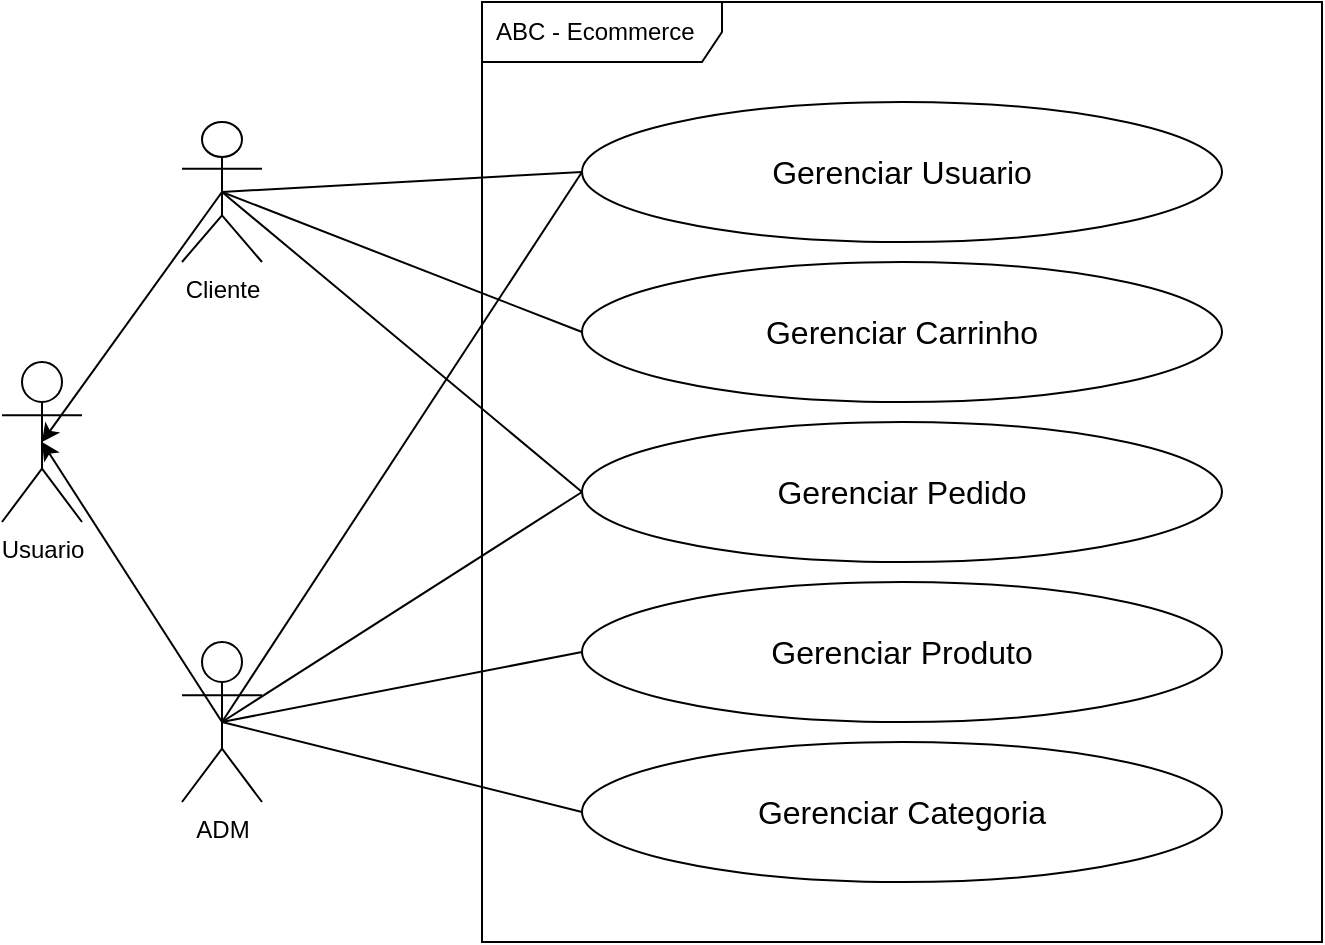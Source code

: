 <mxfile>
    <diagram id="zI7z5TguX2aLLStoXwni" name="Visão geral - Domínio">
        <mxGraphModel dx="860" dy="853" grid="1" gridSize="10" guides="1" tooltips="1" connect="1" arrows="1" fold="1" page="1" pageScale="1" pageWidth="1100" pageHeight="1700" math="0" shadow="0">
            <root>
                <mxCell id="0"/>
                <mxCell id="1" parent="0"/>
                <mxCell id="2" value="ABC - Ecommerce" style="shape=umlFrame;whiteSpace=wrap;html=1;width=120;height=30;boundedLbl=1;verticalAlign=middle;align=left;spacingLeft=5;" parent="1" vertex="1">
                    <mxGeometry x="310" y="60" width="420" height="470" as="geometry"/>
                </mxCell>
                <mxCell id="16" style="edgeStyle=none;html=1;entryX=0.5;entryY=0.5;entryDx=0;entryDy=0;entryPerimeter=0;exitX=0.5;exitY=0.5;exitDx=0;exitDy=0;exitPerimeter=0;" parent="1" source="3" target="13" edge="1">
                    <mxGeometry relative="1" as="geometry"/>
                </mxCell>
                <mxCell id="3" value="Cliente" style="shape=umlActor;verticalLabelPosition=bottom;verticalAlign=top;html=1;" parent="1" vertex="1">
                    <mxGeometry x="160" y="120" width="40" height="70" as="geometry"/>
                </mxCell>
                <mxCell id="17" style="edgeStyle=none;html=1;exitX=0.5;exitY=0.5;exitDx=0;exitDy=0;exitPerimeter=0;entryX=0.5;entryY=0.5;entryDx=0;entryDy=0;entryPerimeter=0;" parent="1" source="6" target="13" edge="1">
                    <mxGeometry relative="1" as="geometry"/>
                </mxCell>
                <mxCell id="6" value="ADM&lt;br&gt;" style="shape=umlActor;verticalLabelPosition=bottom;verticalAlign=top;html=1;" parent="1" vertex="1">
                    <mxGeometry x="160" y="380" width="40" height="80" as="geometry"/>
                </mxCell>
                <mxCell id="13" value="Usuario" style="shape=umlActor;verticalLabelPosition=bottom;verticalAlign=top;html=1;" parent="1" vertex="1">
                    <mxGeometry x="70" y="240" width="40" height="80" as="geometry"/>
                </mxCell>
                <mxCell id="27" style="edgeStyle=none;html=1;exitX=0;exitY=0.5;exitDx=0;exitDy=0;entryX=0.5;entryY=0.5;entryDx=0;entryDy=0;entryPerimeter=0;fontSize=16;endArrow=none;endFill=0;" parent="1" source="19" target="6" edge="1">
                    <mxGeometry relative="1" as="geometry"/>
                </mxCell>
                <mxCell id="32" style="edgeStyle=none;html=1;exitX=0;exitY=0.5;exitDx=0;exitDy=0;entryX=0.5;entryY=0.5;entryDx=0;entryDy=0;entryPerimeter=0;fontSize=16;endArrow=none;endFill=0;" parent="1" source="19" target="3" edge="1">
                    <mxGeometry relative="1" as="geometry"/>
                </mxCell>
                <mxCell id="19" value="Gerenciar Usuario" style="ellipse;whiteSpace=wrap;html=1;fontSize=16;" parent="1" vertex="1">
                    <mxGeometry x="360" y="110" width="320" height="70" as="geometry"/>
                </mxCell>
                <mxCell id="28" style="edgeStyle=none;html=1;exitX=0;exitY=0.5;exitDx=0;exitDy=0;entryX=0.5;entryY=0.5;entryDx=0;entryDy=0;entryPerimeter=0;fontSize=16;endArrow=none;endFill=0;" parent="1" source="22" target="3" edge="1">
                    <mxGeometry relative="1" as="geometry"/>
                </mxCell>
                <mxCell id="22" value="Gerenciar Carrinho" style="ellipse;whiteSpace=wrap;html=1;fontSize=16;" parent="1" vertex="1">
                    <mxGeometry x="360" y="190" width="320" height="70" as="geometry"/>
                </mxCell>
                <mxCell id="29" style="edgeStyle=none;html=1;exitX=0;exitY=0.5;exitDx=0;exitDy=0;entryX=0.5;entryY=0.5;entryDx=0;entryDy=0;entryPerimeter=0;fontSize=16;endArrow=none;endFill=0;" parent="1" source="23" target="3" edge="1">
                    <mxGeometry relative="1" as="geometry"/>
                </mxCell>
                <mxCell id="33" style="edgeStyle=none;html=1;exitX=0;exitY=0.5;exitDx=0;exitDy=0;fontSize=16;endArrow=none;endFill=0;" parent="1" source="23" edge="1">
                    <mxGeometry relative="1" as="geometry">
                        <mxPoint x="180" y="420" as="targetPoint"/>
                    </mxGeometry>
                </mxCell>
                <mxCell id="23" value="Gerenciar Pedido" style="ellipse;whiteSpace=wrap;html=1;fontSize=16;" parent="1" vertex="1">
                    <mxGeometry x="360" y="270" width="320" height="70" as="geometry"/>
                </mxCell>
                <mxCell id="30" style="edgeStyle=none;html=1;exitX=0;exitY=0.5;exitDx=0;exitDy=0;entryX=0.5;entryY=0.5;entryDx=0;entryDy=0;entryPerimeter=0;fontSize=16;endArrow=none;endFill=0;" parent="1" source="24" target="6" edge="1">
                    <mxGeometry relative="1" as="geometry"/>
                </mxCell>
                <mxCell id="24" value="Gerenciar Produto" style="ellipse;whiteSpace=wrap;html=1;fontSize=16;" parent="1" vertex="1">
                    <mxGeometry x="360" y="350" width="320" height="70" as="geometry"/>
                </mxCell>
                <mxCell id="31" style="edgeStyle=none;html=1;exitX=0;exitY=0.5;exitDx=0;exitDy=0;entryX=0.5;entryY=0.5;entryDx=0;entryDy=0;entryPerimeter=0;fontSize=16;endArrow=none;endFill=0;" parent="1" source="25" target="6" edge="1">
                    <mxGeometry relative="1" as="geometry"/>
                </mxCell>
                <mxCell id="25" value="Gerenciar Categoria" style="ellipse;whiteSpace=wrap;html=1;fontSize=16;" parent="1" vertex="1">
                    <mxGeometry x="360" y="430" width="320" height="70" as="geometry"/>
                </mxCell>
            </root>
        </mxGraphModel>
    </diagram>
    <diagram id="GLVqv0_CnLoKLuRkPOwL" name="Subdomínio - Catálogo">
        <mxGraphModel dx="860" dy="853" grid="1" gridSize="10" guides="1" tooltips="1" connect="1" arrows="1" fold="1" page="1" pageScale="1" pageWidth="850" pageHeight="1100" math="0" shadow="0">
            <root>
                <mxCell id="0"/>
                <mxCell id="1" parent="0"/>
                <mxCell id="wu3oHUnsZfOFK7143xws-1" value="Subdomínio -Catálogo" style="shape=umlFrame;whiteSpace=wrap;html=1;width=140;height=30;boundedLbl=1;verticalAlign=middle;align=left;spacingLeft=5;" parent="1" vertex="1">
                    <mxGeometry x="115" y="150" width="705" height="660" as="geometry"/>
                </mxCell>
                <mxCell id="ufNDAmriy-0chbXxEiPn-1" value="ADM&lt;br&gt;" style="shape=umlActor;verticalLabelPosition=bottom;verticalAlign=top;html=1;" parent="1" vertex="1">
                    <mxGeometry x="20" y="390" width="40" height="80" as="geometry"/>
                </mxCell>
                <mxCell id="AKGZ8jYdksgai9jLoLdI-25" style="edgeStyle=none;html=1;exitX=0;exitY=0.5;exitDx=0;exitDy=0;endArrow=none;endFill=0;entryX=0.5;entryY=0.5;entryDx=0;entryDy=0;entryPerimeter=0;" parent="1" source="AKGZ8jYdksgai9jLoLdI-1" target="ufNDAmriy-0chbXxEiPn-1" edge="1">
                    <mxGeometry relative="1" as="geometry">
                        <mxPoint x="30.0" y="280.0" as="targetPoint"/>
                    </mxGeometry>
                </mxCell>
                <mxCell id="AKGZ8jYdksgai9jLoLdI-1" value="Gerenciar Produto" style="ellipse;whiteSpace=wrap;html=1;fontSize=16;" parent="1" vertex="1">
                    <mxGeometry x="142.5" y="570" width="150" height="50" as="geometry"/>
                </mxCell>
                <mxCell id="AKGZ8jYdksgai9jLoLdI-24" style="edgeStyle=none;html=1;exitX=0;exitY=0.5;exitDx=0;exitDy=0;entryX=0.5;entryY=0.5;entryDx=0;entryDy=0;entryPerimeter=0;endArrow=none;endFill=0;" parent="1" source="AKGZ8jYdksgai9jLoLdI-2" target="ufNDAmriy-0chbXxEiPn-1" edge="1">
                    <mxGeometry relative="1" as="geometry"/>
                </mxCell>
                <mxCell id="AKGZ8jYdksgai9jLoLdI-2" value="Gerenciar Categoria" style="ellipse;whiteSpace=wrap;html=1;fontSize=16;" parent="1" vertex="1">
                    <mxGeometry x="140" y="190" width="155" height="50" as="geometry"/>
                </mxCell>
                <mxCell id="AKGZ8jYdksgai9jLoLdI-3" value="Criar categoria" style="ellipse;whiteSpace=wrap;html=1;fontSize=16;" parent="1" vertex="1">
                    <mxGeometry x="380" y="170" width="150" height="50" as="geometry"/>
                </mxCell>
                <mxCell id="AKGZ8jYdksgai9jLoLdI-4" value="Recuperar categoria" style="ellipse;whiteSpace=wrap;html=1;fontSize=16;" parent="1" vertex="1">
                    <mxGeometry x="380" y="230" width="150" height="50" as="geometry"/>
                </mxCell>
                <mxCell id="AKGZ8jYdksgai9jLoLdI-5" value="Atualizar categoria" style="ellipse;whiteSpace=wrap;html=1;fontSize=16;" parent="1" vertex="1">
                    <mxGeometry x="380" y="295" width="150" height="50" as="geometry"/>
                </mxCell>
                <mxCell id="AKGZ8jYdksgai9jLoLdI-6" value="Deletar categoria" style="ellipse;whiteSpace=wrap;html=1;fontSize=16;" parent="1" vertex="1">
                    <mxGeometry x="380" y="360" width="150" height="50" as="geometry"/>
                </mxCell>
                <mxCell id="AKGZ8jYdksgai9jLoLdI-7" value="Extends" style="endArrow=openThin;endSize=16;endFill=0;html=1;exitX=0;exitY=0.5;exitDx=0;exitDy=0;dashed=1;" parent="1" source="AKGZ8jYdksgai9jLoLdI-3" target="AKGZ8jYdksgai9jLoLdI-2" edge="1">
                    <mxGeometry width="160" relative="1" as="geometry">
                        <mxPoint x="235" y="249" as="sourcePoint"/>
                        <mxPoint x="395" y="249" as="targetPoint"/>
                        <Array as="points"/>
                        <mxPoint as="offset"/>
                    </mxGeometry>
                </mxCell>
                <mxCell id="AKGZ8jYdksgai9jLoLdI-8" value="Extends" style="endArrow=openThin;endSize=16;endFill=0;html=1;exitX=0;exitY=0.5;exitDx=0;exitDy=0;dashed=1;entryX=1;entryY=0.5;entryDx=0;entryDy=0;" parent="1" source="AKGZ8jYdksgai9jLoLdI-4" target="AKGZ8jYdksgai9jLoLdI-2" edge="1">
                    <mxGeometry x="0.109" y="-3" width="160" relative="1" as="geometry">
                        <mxPoint x="366.5" y="232.28" as="sourcePoint"/>
                        <mxPoint x="259.997" y="264.997" as="targetPoint"/>
                        <Array as="points"/>
                        <mxPoint as="offset"/>
                    </mxGeometry>
                </mxCell>
                <mxCell id="AKGZ8jYdksgai9jLoLdI-9" value="Extends" style="endArrow=openThin;endSize=16;endFill=0;html=1;exitX=0;exitY=0.5;exitDx=0;exitDy=0;dashed=1;entryX=1;entryY=1;entryDx=0;entryDy=0;" parent="1" source="AKGZ8jYdksgai9jLoLdI-5" target="AKGZ8jYdksgai9jLoLdI-2" edge="1">
                    <mxGeometry x="0.109" y="-3" width="160" relative="1" as="geometry">
                        <mxPoint x="366.5" y="282.28" as="sourcePoint"/>
                        <mxPoint x="259.997" y="314.997" as="targetPoint"/>
                        <Array as="points"/>
                        <mxPoint as="offset"/>
                    </mxGeometry>
                </mxCell>
                <mxCell id="AKGZ8jYdksgai9jLoLdI-11" value="Extends" style="endArrow=openThin;endSize=16;endFill=0;html=1;exitX=0;exitY=0.5;exitDx=0;exitDy=0;dashed=1;" parent="1" source="AKGZ8jYdksgai9jLoLdI-6" target="AKGZ8jYdksgai9jLoLdI-2" edge="1">
                    <mxGeometry x="0.109" y="-3" width="160" relative="1" as="geometry">
                        <mxPoint x="380.0" y="337.29" as="sourcePoint"/>
                        <mxPoint x="272.202" y="279.999" as="targetPoint"/>
                        <Array as="points"/>
                        <mxPoint as="offset"/>
                    </mxGeometry>
                </mxCell>
                <mxCell id="AKGZ8jYdksgai9jLoLdI-14" style="edgeStyle=none;html=1;exitX=0;exitY=0.5;exitDx=0;exitDy=0;entryX=1;entryY=0.5;entryDx=0;entryDy=0;endArrow=classic;endFill=1;" parent="1" source="AKGZ8jYdksgai9jLoLdI-12" target="AKGZ8jYdksgai9jLoLdI-4" edge="1">
                    <mxGeometry relative="1" as="geometry"/>
                </mxCell>
                <mxCell id="AKGZ8jYdksgai9jLoLdI-12" value="Recuperar categoria por ID" style="ellipse;whiteSpace=wrap;html=1;fontSize=16;" parent="1" vertex="1">
                    <mxGeometry x="570" y="170" width="150" height="50" as="geometry"/>
                </mxCell>
                <mxCell id="AKGZ8jYdksgai9jLoLdI-15" style="edgeStyle=none;html=1;exitX=0;exitY=0.5;exitDx=0;exitDy=0;endArrow=classic;endFill=1;" parent="1" source="AKGZ8jYdksgai9jLoLdI-13" edge="1">
                    <mxGeometry relative="1" as="geometry">
                        <mxPoint x="530" y="255" as="targetPoint"/>
                    </mxGeometry>
                </mxCell>
                <mxCell id="AKGZ8jYdksgai9jLoLdI-13" value="Recuperar categoria por filtro&lt;br&gt;" style="ellipse;whiteSpace=wrap;html=1;fontSize=16;" parent="1" vertex="1">
                    <mxGeometry x="570" y="230" width="150" height="50" as="geometry"/>
                </mxCell>
                <mxCell id="AKGZ8jYdksgai9jLoLdI-16" value="Criar produto" style="ellipse;whiteSpace=wrap;html=1;fontSize=16;" parent="1" vertex="1">
                    <mxGeometry x="382.5" y="470" width="150" height="50" as="geometry"/>
                </mxCell>
                <mxCell id="AKGZ8jYdksgai9jLoLdI-17" value="Recuperar produto" style="ellipse;whiteSpace=wrap;html=1;fontSize=16;" parent="1" vertex="1">
                    <mxGeometry x="382.5" y="530" width="150" height="50" as="geometry"/>
                </mxCell>
                <mxCell id="AKGZ8jYdksgai9jLoLdI-18" value="Atualizar produto" style="ellipse;whiteSpace=wrap;html=1;fontSize=16;" parent="1" vertex="1">
                    <mxGeometry x="382.5" y="595" width="150" height="50" as="geometry"/>
                </mxCell>
                <mxCell id="AKGZ8jYdksgai9jLoLdI-19" value="Deletar produto" style="ellipse;whiteSpace=wrap;html=1;fontSize=16;" parent="1" vertex="1">
                    <mxGeometry x="382.5" y="660" width="150" height="50" as="geometry"/>
                </mxCell>
                <mxCell id="AKGZ8jYdksgai9jLoLdI-20" value="Extends" style="endArrow=openThin;endSize=16;endFill=0;html=1;exitX=0;exitY=0.5;exitDx=0;exitDy=0;dashed=1;entryX=1;entryY=0;entryDx=0;entryDy=0;" parent="1" source="AKGZ8jYdksgai9jLoLdI-16" target="AKGZ8jYdksgai9jLoLdI-1" edge="1">
                    <mxGeometry x="0.109" y="-3" width="160" relative="1" as="geometry">
                        <mxPoint x="432.19" y="666.11" as="sourcePoint"/>
                        <mxPoint x="293" y="595" as="targetPoint"/>
                        <Array as="points"/>
                        <mxPoint as="offset"/>
                    </mxGeometry>
                </mxCell>
                <mxCell id="AKGZ8jYdksgai9jLoLdI-21" value="Extends" style="endArrow=openThin;endSize=16;endFill=0;html=1;exitX=0;exitY=0.5;exitDx=0;exitDy=0;dashed=1;entryX=1;entryY=0.5;entryDx=0;entryDy=0;" parent="1" source="AKGZ8jYdksgai9jLoLdI-17" target="AKGZ8jYdksgai9jLoLdI-1" edge="1">
                    <mxGeometry x="0.109" y="-3" width="160" relative="1" as="geometry">
                        <mxPoint x="392.5" y="505" as="sourcePoint"/>
                        <mxPoint x="302.5" y="605" as="targetPoint"/>
                        <Array as="points"/>
                        <mxPoint as="offset"/>
                    </mxGeometry>
                </mxCell>
                <mxCell id="AKGZ8jYdksgai9jLoLdI-22" value="Extends" style="endArrow=openThin;endSize=16;endFill=0;html=1;exitX=0;exitY=0.5;exitDx=0;exitDy=0;dashed=1;entryX=1;entryY=1;entryDx=0;entryDy=0;" parent="1" source="AKGZ8jYdksgai9jLoLdI-18" target="AKGZ8jYdksgai9jLoLdI-1" edge="1">
                    <mxGeometry x="0.109" y="-3" width="160" relative="1" as="geometry">
                        <mxPoint x="392.5" y="565" as="sourcePoint"/>
                        <mxPoint x="302.5" y="605" as="targetPoint"/>
                        <Array as="points"/>
                        <mxPoint as="offset"/>
                    </mxGeometry>
                </mxCell>
                <mxCell id="AKGZ8jYdksgai9jLoLdI-23" value="Extends" style="endArrow=openThin;endSize=16;endFill=0;html=1;exitX=0;exitY=0.5;exitDx=0;exitDy=0;dashed=1;" parent="1" source="AKGZ8jYdksgai9jLoLdI-19" edge="1">
                    <mxGeometry x="0.109" y="-3" width="160" relative="1" as="geometry">
                        <mxPoint x="392.5" y="630" as="sourcePoint"/>
                        <mxPoint x="218" y="620" as="targetPoint"/>
                        <Array as="points"/>
                        <mxPoint as="offset"/>
                    </mxGeometry>
                </mxCell>
                <mxCell id="AKGZ8jYdksgai9jLoLdI-28" style="edgeStyle=none;html=1;exitX=0;exitY=0.5;exitDx=0;exitDy=0;entryX=1;entryY=0;entryDx=0;entryDy=0;endArrow=classic;endFill=1;" parent="1" source="AKGZ8jYdksgai9jLoLdI-26" target="AKGZ8jYdksgai9jLoLdI-17" edge="1">
                    <mxGeometry relative="1" as="geometry"/>
                </mxCell>
                <mxCell id="AKGZ8jYdksgai9jLoLdI-26" value="Recuperar produto por ID" style="ellipse;whiteSpace=wrap;html=1;fontSize=16;" parent="1" vertex="1">
                    <mxGeometry x="580" y="470" width="150" height="50" as="geometry"/>
                </mxCell>
                <mxCell id="AKGZ8jYdksgai9jLoLdI-29" style="edgeStyle=none;html=1;exitX=0;exitY=0.5;exitDx=0;exitDy=0;entryX=1;entryY=0.5;entryDx=0;entryDy=0;endArrow=classic;endFill=1;" parent="1" source="AKGZ8jYdksgai9jLoLdI-27" target="AKGZ8jYdksgai9jLoLdI-17" edge="1">
                    <mxGeometry relative="1" as="geometry"/>
                </mxCell>
                <mxCell id="AKGZ8jYdksgai9jLoLdI-27" value="Recuperar produto por filtro" style="ellipse;whiteSpace=wrap;html=1;fontSize=16;" parent="1" vertex="1">
                    <mxGeometry x="580" y="530" width="150" height="50" as="geometry"/>
                </mxCell>
                <mxCell id="AKGZ8jYdksgai9jLoLdI-32" style="edgeStyle=none;html=1;exitX=0;exitY=0.5;exitDx=0;exitDy=0;entryX=0.5;entryY=1;entryDx=0;entryDy=0;endArrow=classic;endFill=1;" parent="1" source="AKGZ8jYdksgai9jLoLdI-30" target="AKGZ8jYdksgai9jLoLdI-27" edge="1">
                    <mxGeometry relative="1" as="geometry"/>
                </mxCell>
                <mxCell id="AKGZ8jYdksgai9jLoLdI-30" value="Recuperar produto por categoriaro" style="ellipse;whiteSpace=wrap;html=1;fontSize=16;" parent="1" vertex="1">
                    <mxGeometry x="670" y="610" width="150" height="50" as="geometry"/>
                </mxCell>
                <mxCell id="AKGZ8jYdksgai9jLoLdI-33" value="Adiconar categoria" style="ellipse;whiteSpace=wrap;html=1;fontSize=16;" parent="1" vertex="1">
                    <mxGeometry x="380" y="750" width="150" height="50" as="geometry"/>
                </mxCell>
                <mxCell id="AKGZ8jYdksgai9jLoLdI-34" value="Extends" style="endArrow=openThin;endSize=16;endFill=0;html=1;exitX=0;exitY=0.5;exitDx=0;exitDy=0;dashed=1;entryX=0.324;entryY=0.959;entryDx=0;entryDy=0;entryPerimeter=0;" parent="1" source="AKGZ8jYdksgai9jLoLdI-33" target="AKGZ8jYdksgai9jLoLdI-1" edge="1">
                    <mxGeometry x="0.109" y="-3" width="160" relative="1" as="geometry">
                        <mxPoint x="392.5" y="695" as="sourcePoint"/>
                        <mxPoint x="228" y="630" as="targetPoint"/>
                        <Array as="points"/>
                        <mxPoint as="offset"/>
                    </mxGeometry>
                </mxCell>
            </root>
        </mxGraphModel>
    </diagram>
</mxfile>